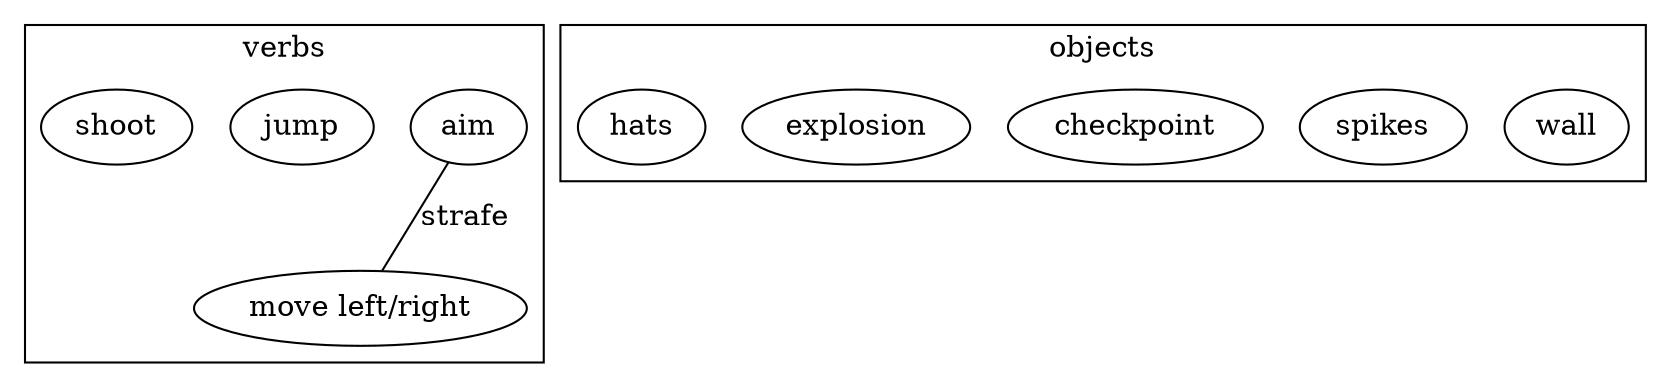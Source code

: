 graph rules {
  subgraph cluster_0 {
    label="verbs";
    aim -- "move left/right"[label="strafe"];
    jump;
    shoot;
  }

  subgraph cluster_1 {
    label="objects";
    wall;
    spikes;
    checkpoint;
    explosion;
    hats;
  }
}

